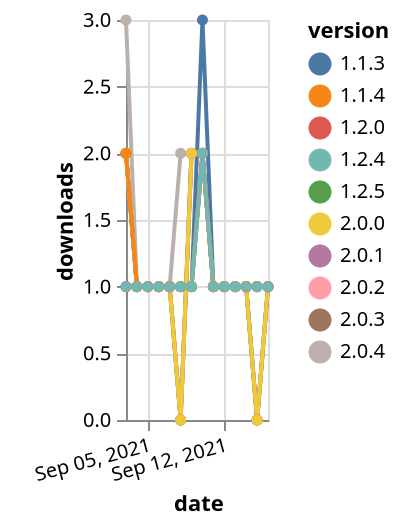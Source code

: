 {"$schema": "https://vega.github.io/schema/vega-lite/v5.json", "description": "A simple bar chart with embedded data.", "data": {"values": [{"date": "2021-09-03", "total": 59, "delta": 2, "version": "2.0.2"}, {"date": "2021-09-04", "total": 60, "delta": 1, "version": "2.0.2"}, {"date": "2021-09-05", "total": 61, "delta": 1, "version": "2.0.2"}, {"date": "2021-09-06", "total": 62, "delta": 1, "version": "2.0.2"}, {"date": "2021-09-07", "total": 63, "delta": 1, "version": "2.0.2"}, {"date": "2021-09-08", "total": 63, "delta": 0, "version": "2.0.2"}, {"date": "2021-09-09", "total": 65, "delta": 2, "version": "2.0.2"}, {"date": "2021-09-10", "total": 67, "delta": 2, "version": "2.0.2"}, {"date": "2021-09-11", "total": 68, "delta": 1, "version": "2.0.2"}, {"date": "2021-09-12", "total": 69, "delta": 1, "version": "2.0.2"}, {"date": "2021-09-13", "total": 70, "delta": 1, "version": "2.0.2"}, {"date": "2021-09-14", "total": 71, "delta": 1, "version": "2.0.2"}, {"date": "2021-09-15", "total": 71, "delta": 0, "version": "2.0.2"}, {"date": "2021-09-16", "total": 72, "delta": 1, "version": "2.0.2"}, {"date": "2021-09-03", "total": 172, "delta": 1, "version": "1.1.3"}, {"date": "2021-09-04", "total": 173, "delta": 1, "version": "1.1.3"}, {"date": "2021-09-05", "total": 174, "delta": 1, "version": "1.1.3"}, {"date": "2021-09-06", "total": 175, "delta": 1, "version": "1.1.3"}, {"date": "2021-09-07", "total": 176, "delta": 1, "version": "1.1.3"}, {"date": "2021-09-08", "total": 177, "delta": 1, "version": "1.1.3"}, {"date": "2021-09-09", "total": 178, "delta": 1, "version": "1.1.3"}, {"date": "2021-09-10", "total": 181, "delta": 3, "version": "1.1.3"}, {"date": "2021-09-11", "total": 182, "delta": 1, "version": "1.1.3"}, {"date": "2021-09-12", "total": 183, "delta": 1, "version": "1.1.3"}, {"date": "2021-09-13", "total": 184, "delta": 1, "version": "1.1.3"}, {"date": "2021-09-14", "total": 185, "delta": 1, "version": "1.1.3"}, {"date": "2021-09-15", "total": 186, "delta": 1, "version": "1.1.3"}, {"date": "2021-09-16", "total": 187, "delta": 1, "version": "1.1.3"}, {"date": "2021-09-03", "total": 29, "delta": 3, "version": "2.0.4"}, {"date": "2021-09-04", "total": 30, "delta": 1, "version": "2.0.4"}, {"date": "2021-09-05", "total": 31, "delta": 1, "version": "2.0.4"}, {"date": "2021-09-06", "total": 32, "delta": 1, "version": "2.0.4"}, {"date": "2021-09-07", "total": 33, "delta": 1, "version": "2.0.4"}, {"date": "2021-09-08", "total": 35, "delta": 2, "version": "2.0.4"}, {"date": "2021-09-09", "total": 37, "delta": 2, "version": "2.0.4"}, {"date": "2021-09-10", "total": 39, "delta": 2, "version": "2.0.4"}, {"date": "2021-09-11", "total": 40, "delta": 1, "version": "2.0.4"}, {"date": "2021-09-12", "total": 41, "delta": 1, "version": "2.0.4"}, {"date": "2021-09-13", "total": 42, "delta": 1, "version": "2.0.4"}, {"date": "2021-09-14", "total": 43, "delta": 1, "version": "2.0.4"}, {"date": "2021-09-15", "total": 43, "delta": 0, "version": "2.0.4"}, {"date": "2021-09-16", "total": 44, "delta": 1, "version": "2.0.4"}, {"date": "2021-09-03", "total": 47, "delta": 2, "version": "2.0.3"}, {"date": "2021-09-04", "total": 48, "delta": 1, "version": "2.0.3"}, {"date": "2021-09-05", "total": 49, "delta": 1, "version": "2.0.3"}, {"date": "2021-09-06", "total": 50, "delta": 1, "version": "2.0.3"}, {"date": "2021-09-07", "total": 51, "delta": 1, "version": "2.0.3"}, {"date": "2021-09-08", "total": 51, "delta": 0, "version": "2.0.3"}, {"date": "2021-09-09", "total": 53, "delta": 2, "version": "2.0.3"}, {"date": "2021-09-10", "total": 55, "delta": 2, "version": "2.0.3"}, {"date": "2021-09-11", "total": 56, "delta": 1, "version": "2.0.3"}, {"date": "2021-09-12", "total": 57, "delta": 1, "version": "2.0.3"}, {"date": "2021-09-13", "total": 58, "delta": 1, "version": "2.0.3"}, {"date": "2021-09-14", "total": 59, "delta": 1, "version": "2.0.3"}, {"date": "2021-09-15", "total": 59, "delta": 0, "version": "2.0.3"}, {"date": "2021-09-16", "total": 60, "delta": 1, "version": "2.0.3"}, {"date": "2021-09-03", "total": 121, "delta": 2, "version": "1.2.5"}, {"date": "2021-09-04", "total": 122, "delta": 1, "version": "1.2.5"}, {"date": "2021-09-05", "total": 123, "delta": 1, "version": "1.2.5"}, {"date": "2021-09-06", "total": 124, "delta": 1, "version": "1.2.5"}, {"date": "2021-09-07", "total": 125, "delta": 1, "version": "1.2.5"}, {"date": "2021-09-08", "total": 126, "delta": 1, "version": "1.2.5"}, {"date": "2021-09-09", "total": 127, "delta": 1, "version": "1.2.5"}, {"date": "2021-09-10", "total": 129, "delta": 2, "version": "1.2.5"}, {"date": "2021-09-11", "total": 130, "delta": 1, "version": "1.2.5"}, {"date": "2021-09-12", "total": 131, "delta": 1, "version": "1.2.5"}, {"date": "2021-09-13", "total": 132, "delta": 1, "version": "1.2.5"}, {"date": "2021-09-14", "total": 133, "delta": 1, "version": "1.2.5"}, {"date": "2021-09-15", "total": 134, "delta": 1, "version": "1.2.5"}, {"date": "2021-09-16", "total": 135, "delta": 1, "version": "1.2.5"}, {"date": "2021-09-03", "total": 91, "delta": 2, "version": "2.0.1"}, {"date": "2021-09-04", "total": 92, "delta": 1, "version": "2.0.1"}, {"date": "2021-09-05", "total": 93, "delta": 1, "version": "2.0.1"}, {"date": "2021-09-06", "total": 94, "delta": 1, "version": "2.0.1"}, {"date": "2021-09-07", "total": 95, "delta": 1, "version": "2.0.1"}, {"date": "2021-09-08", "total": 95, "delta": 0, "version": "2.0.1"}, {"date": "2021-09-09", "total": 97, "delta": 2, "version": "2.0.1"}, {"date": "2021-09-10", "total": 99, "delta": 2, "version": "2.0.1"}, {"date": "2021-09-11", "total": 100, "delta": 1, "version": "2.0.1"}, {"date": "2021-09-12", "total": 101, "delta": 1, "version": "2.0.1"}, {"date": "2021-09-13", "total": 102, "delta": 1, "version": "2.0.1"}, {"date": "2021-09-14", "total": 103, "delta": 1, "version": "2.0.1"}, {"date": "2021-09-15", "total": 103, "delta": 0, "version": "2.0.1"}, {"date": "2021-09-16", "total": 104, "delta": 1, "version": "2.0.1"}, {"date": "2021-09-03", "total": 93, "delta": 2, "version": "2.0.0"}, {"date": "2021-09-04", "total": 94, "delta": 1, "version": "2.0.0"}, {"date": "2021-09-05", "total": 95, "delta": 1, "version": "2.0.0"}, {"date": "2021-09-06", "total": 96, "delta": 1, "version": "2.0.0"}, {"date": "2021-09-07", "total": 97, "delta": 1, "version": "2.0.0"}, {"date": "2021-09-08", "total": 97, "delta": 0, "version": "2.0.0"}, {"date": "2021-09-09", "total": 99, "delta": 2, "version": "2.0.0"}, {"date": "2021-09-10", "total": 101, "delta": 2, "version": "2.0.0"}, {"date": "2021-09-11", "total": 102, "delta": 1, "version": "2.0.0"}, {"date": "2021-09-12", "total": 103, "delta": 1, "version": "2.0.0"}, {"date": "2021-09-13", "total": 104, "delta": 1, "version": "2.0.0"}, {"date": "2021-09-14", "total": 105, "delta": 1, "version": "2.0.0"}, {"date": "2021-09-15", "total": 105, "delta": 0, "version": "2.0.0"}, {"date": "2021-09-16", "total": 106, "delta": 1, "version": "2.0.0"}, {"date": "2021-09-03", "total": 131, "delta": 1, "version": "1.2.0"}, {"date": "2021-09-04", "total": 132, "delta": 1, "version": "1.2.0"}, {"date": "2021-09-05", "total": 133, "delta": 1, "version": "1.2.0"}, {"date": "2021-09-06", "total": 134, "delta": 1, "version": "1.2.0"}, {"date": "2021-09-07", "total": 135, "delta": 1, "version": "1.2.0"}, {"date": "2021-09-08", "total": 136, "delta": 1, "version": "1.2.0"}, {"date": "2021-09-09", "total": 137, "delta": 1, "version": "1.2.0"}, {"date": "2021-09-10", "total": 139, "delta": 2, "version": "1.2.0"}, {"date": "2021-09-11", "total": 140, "delta": 1, "version": "1.2.0"}, {"date": "2021-09-12", "total": 141, "delta": 1, "version": "1.2.0"}, {"date": "2021-09-13", "total": 142, "delta": 1, "version": "1.2.0"}, {"date": "2021-09-14", "total": 143, "delta": 1, "version": "1.2.0"}, {"date": "2021-09-15", "total": 144, "delta": 1, "version": "1.2.0"}, {"date": "2021-09-16", "total": 145, "delta": 1, "version": "1.2.0"}, {"date": "2021-09-03", "total": 134, "delta": 2, "version": "1.1.4"}, {"date": "2021-09-04", "total": 135, "delta": 1, "version": "1.1.4"}, {"date": "2021-09-05", "total": 136, "delta": 1, "version": "1.1.4"}, {"date": "2021-09-06", "total": 137, "delta": 1, "version": "1.1.4"}, {"date": "2021-09-07", "total": 138, "delta": 1, "version": "1.1.4"}, {"date": "2021-09-08", "total": 139, "delta": 1, "version": "1.1.4"}, {"date": "2021-09-09", "total": 140, "delta": 1, "version": "1.1.4"}, {"date": "2021-09-10", "total": 142, "delta": 2, "version": "1.1.4"}, {"date": "2021-09-11", "total": 143, "delta": 1, "version": "1.1.4"}, {"date": "2021-09-12", "total": 144, "delta": 1, "version": "1.1.4"}, {"date": "2021-09-13", "total": 145, "delta": 1, "version": "1.1.4"}, {"date": "2021-09-14", "total": 146, "delta": 1, "version": "1.1.4"}, {"date": "2021-09-15", "total": 147, "delta": 1, "version": "1.1.4"}, {"date": "2021-09-16", "total": 148, "delta": 1, "version": "1.1.4"}, {"date": "2021-09-03", "total": 125, "delta": 1, "version": "1.2.4"}, {"date": "2021-09-04", "total": 126, "delta": 1, "version": "1.2.4"}, {"date": "2021-09-05", "total": 127, "delta": 1, "version": "1.2.4"}, {"date": "2021-09-06", "total": 128, "delta": 1, "version": "1.2.4"}, {"date": "2021-09-07", "total": 129, "delta": 1, "version": "1.2.4"}, {"date": "2021-09-08", "total": 130, "delta": 1, "version": "1.2.4"}, {"date": "2021-09-09", "total": 131, "delta": 1, "version": "1.2.4"}, {"date": "2021-09-10", "total": 133, "delta": 2, "version": "1.2.4"}, {"date": "2021-09-11", "total": 134, "delta": 1, "version": "1.2.4"}, {"date": "2021-09-12", "total": 135, "delta": 1, "version": "1.2.4"}, {"date": "2021-09-13", "total": 136, "delta": 1, "version": "1.2.4"}, {"date": "2021-09-14", "total": 137, "delta": 1, "version": "1.2.4"}, {"date": "2021-09-15", "total": 138, "delta": 1, "version": "1.2.4"}, {"date": "2021-09-16", "total": 139, "delta": 1, "version": "1.2.4"}]}, "width": "container", "mark": {"type": "line", "point": {"filled": true}}, "encoding": {"x": {"field": "date", "type": "temporal", "timeUnit": "yearmonthdate", "title": "date", "axis": {"labelAngle": -15}}, "y": {"field": "delta", "type": "quantitative", "title": "downloads"}, "color": {"field": "version", "type": "nominal"}, "tooltip": {"field": "delta"}}}